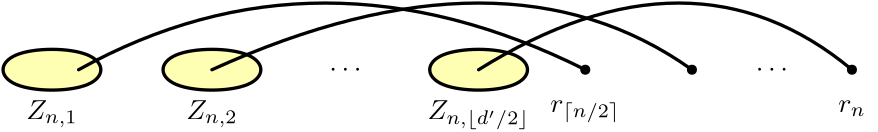 <?xml version="1.0"?>
<!DOCTYPE ipe SYSTEM "ipe.dtd">
<ipe version="70218" creator="Ipe 7.2.18">
<info created="D:20201026132206" modified="D:20201029073217"/>
<ipestyle name="basic">
<symbol name="arrow/arc(spx)">
<path stroke="sym-stroke" fill="sym-stroke" pen="sym-pen">
0 0 m
-1 0.333 l
-1 -0.333 l
h
</path>
</symbol>
<symbol name="arrow/farc(spx)">
<path stroke="sym-stroke" fill="white" pen="sym-pen">
0 0 m
-1 0.333 l
-1 -0.333 l
h
</path>
</symbol>
<symbol name="arrow/ptarc(spx)">
<path stroke="sym-stroke" fill="sym-stroke" pen="sym-pen">
0 0 m
-1 0.333 l
-0.8 0 l
-1 -0.333 l
h
</path>
</symbol>
<symbol name="arrow/fptarc(spx)">
<path stroke="sym-stroke" fill="white" pen="sym-pen">
0 0 m
-1 0.333 l
-0.8 0 l
-1 -0.333 l
h
</path>
</symbol>
<symbol name="mark/circle(sx)" transformations="translations">
<path fill="sym-stroke">
0.6 0 0 0.6 0 0 e
0.4 0 0 0.4 0 0 e
</path>
</symbol>
<symbol name="mark/disk(sx)" transformations="translations">
<path fill="sym-stroke">
0.6 0 0 0.6 0 0 e
</path>
</symbol>
<symbol name="mark/fdisk(sfx)" transformations="translations">
<group>
<path fill="sym-fill">
0.5 0 0 0.5 0 0 e
</path>
<path fill="sym-stroke" fillrule="eofill">
0.6 0 0 0.6 0 0 e
0.4 0 0 0.4 0 0 e
</path>
</group>
</symbol>
<symbol name="mark/box(sx)" transformations="translations">
<path fill="sym-stroke" fillrule="eofill">
-0.6 -0.6 m
0.6 -0.6 l
0.6 0.6 l
-0.6 0.6 l
h
-0.4 -0.4 m
0.4 -0.4 l
0.4 0.4 l
-0.4 0.4 l
h
</path>
</symbol>
<symbol name="mark/square(sx)" transformations="translations">
<path fill="sym-stroke">
-0.6 -0.6 m
0.6 -0.6 l
0.6 0.6 l
-0.6 0.6 l
h
</path>
</symbol>
<symbol name="mark/fsquare(sfx)" transformations="translations">
<group>
<path fill="sym-fill">
-0.5 -0.5 m
0.5 -0.5 l
0.5 0.5 l
-0.5 0.5 l
h
</path>
<path fill="sym-stroke" fillrule="eofill">
-0.6 -0.6 m
0.6 -0.6 l
0.6 0.6 l
-0.6 0.6 l
h
-0.4 -0.4 m
0.4 -0.4 l
0.4 0.4 l
-0.4 0.4 l
h
</path>
</group>
</symbol>
<symbol name="mark/cross(sx)" transformations="translations">
<group>
<path fill="sym-stroke">
-0.43 -0.57 m
0.57 0.43 l
0.43 0.57 l
-0.57 -0.43 l
h
</path>
<path fill="sym-stroke">
-0.43 0.57 m
0.57 -0.43 l
0.43 -0.57 l
-0.57 0.43 l
h
</path>
</group>
</symbol>
<symbol name="arrow/fnormal(spx)">
<path stroke="sym-stroke" fill="white" pen="sym-pen">
0 0 m
-1 0.333 l
-1 -0.333 l
h
</path>
</symbol>
<symbol name="arrow/pointed(spx)">
<path stroke="sym-stroke" fill="sym-stroke" pen="sym-pen">
0 0 m
-1 0.333 l
-0.8 0 l
-1 -0.333 l
h
</path>
</symbol>
<symbol name="arrow/fpointed(spx)">
<path stroke="sym-stroke" fill="white" pen="sym-pen">
0 0 m
-1 0.333 l
-0.8 0 l
-1 -0.333 l
h
</path>
</symbol>
<symbol name="arrow/linear(spx)">
<path stroke="sym-stroke" pen="sym-pen">
-1 0.333 m
0 0 l
-1 -0.333 l
</path>
</symbol>
<symbol name="arrow/fdouble(spx)">
<path stroke="sym-stroke" fill="white" pen="sym-pen">
0 0 m
-1 0.333 l
-1 -0.333 l
h
-1 0 m
-2 0.333 l
-2 -0.333 l
h
</path>
</symbol>
<symbol name="arrow/double(spx)">
<path stroke="sym-stroke" fill="sym-stroke" pen="sym-pen">
0 0 m
-1 0.333 l
-1 -0.333 l
h
-1 0 m
-2 0.333 l
-2 -0.333 l
h
</path>
</symbol>
<symbol name="arrow/mid-normal(spx)">
<path stroke="sym-stroke" fill="sym-stroke" pen="sym-pen">
0.5 0 m
-0.5 0.333 l
-0.5 -0.333 l
h
</path>
</symbol>
<symbol name="arrow/mid-fnormal(spx)">
<path stroke="sym-stroke" fill="white" pen="sym-pen">
0.5 0 m
-0.5 0.333 l
-0.5 -0.333 l
h
</path>
</symbol>
<symbol name="arrow/mid-pointed(spx)">
<path stroke="sym-stroke" fill="sym-stroke" pen="sym-pen">
0.5 0 m
-0.5 0.333 l
-0.3 0 l
-0.5 -0.333 l
h
</path>
</symbol>
<symbol name="arrow/mid-fpointed(spx)">
<path stroke="sym-stroke" fill="white" pen="sym-pen">
0.5 0 m
-0.5 0.333 l
-0.3 0 l
-0.5 -0.333 l
h
</path>
</symbol>
<symbol name="arrow/mid-double(spx)">
<path stroke="sym-stroke" fill="sym-stroke" pen="sym-pen">
1 0 m
0 0.333 l
0 -0.333 l
h
0 0 m
-1 0.333 l
-1 -0.333 l
h
</path>
</symbol>
<symbol name="arrow/mid-fdouble(spx)">
<path stroke="sym-stroke" fill="white" pen="sym-pen">
1 0 m
0 0.333 l
0 -0.333 l
h
0 0 m
-1 0.333 l
-1 -0.333 l
h
</path>
</symbol>
<pen name="heavier" value="0.8"/>
<pen name="fat" value="1.2"/>
<pen name="ultrafat" value="2"/>
<symbolsize name="large" value="5"/>
<symbolsize name="small" value="2"/>
<symbolsize name="tiny" value="1.1"/>
<arrowsize name="large" value="10"/>
<arrowsize name="small" value="5"/>
<arrowsize name="tiny" value="3"/>
<color name="red" value="1 0 0"/>
<color name="blue" value="0 0 1"/>
<color name="green" value="0 1 0"/>
<color name="yellow" value="1 1 0"/>
<color name="orange" value="1 0.647 0"/>
<color name="gold" value="1 0.843 0"/>
<color name="purple" value="0.627 0.125 0.941"/>
<color name="gray" value="0.745"/>
<color name="brown" value="0.647 0.165 0.165"/>
<color name="navy" value="0 0 0.502"/>
<color name="pink" value="1 0.753 0.796"/>
<color name="seagreen" value="0.18 0.545 0.341"/>
<color name="turquoise" value="0.251 0.878 0.816"/>
<color name="violet" value="0.933 0.51 0.933"/>
<color name="darkblue" value="0 0 0.545"/>
<color name="darkcyan" value="0 0.545 0.545"/>
<color name="darkgray" value="0.663"/>
<color name="darkgreen" value="0 0.392 0"/>
<color name="darkmagenta" value="0.545 0 0.545"/>
<color name="darkorange" value="1 0.549 0"/>
<color name="darkred" value="0.545 0 0"/>
<color name="lightblue" value="0.678 0.847 0.902"/>
<color name="lightcyan" value="0.878 1 1"/>
<color name="lightgray" value="0.827"/>
<color name="lightgreen" value="0.565 0.933 0.565"/>
<color name="lightyellow" value="1 1 0.878"/>
<dashstyle name="dotted" value="[1 3] 0"/>
<dashstyle name="dashed" value="[4] 0"/>
<dashstyle name="dash dotted" value="[4 2 1 2] 0"/>
<dashstyle name="dash dot dotted" value="[4 2 1 2 1 2] 0"/>
<textsize name="large" value="\large"/>
<textsize name="small" value="\small"/>
<textsize name="tiny" value="\tiny"/>
<textsize name="Large" value="\Large"/>
<textsize name="LARGE" value="\LARGE"/>
<textsize name="huge" value="\huge"/>
<textsize name="Huge" value="\Huge"/>
<textsize name="footnote" value="\footnotesize"/>
<textstyle name="center" begin="\begin{center}" end="\end{center}"/>
<textstyle name="itemize" begin="\begin{itemize}" end="\end{itemize}"/>
<textstyle name="item" begin="\begin{itemize}\item{}" end="\end{itemize}"/>
<gridsize name="4 pts" value="4"/>
<gridsize name="8 pts (~3 mm)" value="8"/>
<gridsize name="16 pts (~6 mm)" value="16"/>
<gridsize name="32 pts (~12 mm)" value="32"/>
<gridsize name="10 pts (~3.5 mm)" value="10"/>
<gridsize name="20 pts (~7 mm)" value="20"/>
<gridsize name="14 pts (~5 mm)" value="14"/>
<gridsize name="28 pts (~10 mm)" value="28"/>
<gridsize name="56 pts (~20 mm)" value="56"/>
<anglesize name="90 deg" value="90"/>
<anglesize name="60 deg" value="60"/>
<anglesize name="45 deg" value="45"/>
<anglesize name="30 deg" value="30"/>
<anglesize name="22.5 deg" value="22.5"/>
<opacity name="10%" value="0.1"/>
<opacity name="30%" value="0.3"/>
<opacity name="50%" value="0.5"/>
<opacity name="75%" value="0.75"/>
<tiling name="falling" angle="-60" step="4" width="1"/>
<tiling name="rising" angle="30" step="4" width="1"/>
</ipestyle>
<ipestyle name="brew">
<pen name="fattyfatfat" value="4"/>
<color name="aliceblue" value="0.941 0.973 1"/>
<color name="brew1" value="0.552 0.827 0.78"/>
<color name="brew2" value="1 1 0.701"/>
<color name="brew3" value="0.745 0.729 0.854"/>
<color name="brew4" value="0.984 0.501 0.447"/>
<color name="brew5" value="0.501 0.694 0.827"/>
<color name="brew6" value="0.992 0.705 0.384"/>
<color name="brew7" value="0.701 0.87 0.411"/>
<color name="brew8" value="0.988 0.803 0.898"/>
</ipestyle>
<page>
<layer name="alpha"/>
<layer name="beta"/>
<view layers="alpha" active="alpha"/>
<view layers="beta" active="beta"/>
<path layer="alpha" matrix="1.2 0 0 1 -52 0" stroke="black" fill="brew2" pen="fat">
128 704
128 688
160 688
160 704 u
</path>
<path matrix="1.2 0 0 1 -52 0" stroke="black" fill="brew2" pen="fat">
176 704
176 688
208 688
208 704 u
</path>
<path matrix="1.2 0 0 1 -52 0" stroke="black" fill="brew2" pen="fat">
256 704
256 688
288 688
288 704 u
</path>
<text matrix="1.2 0 0 1 -52 0" transformations="translations" pos="232 696" stroke="black" type="label" width="11.623" height="4.428" depth="0" halign="center" valign="center" style="math">\cdots</text>
<use matrix="1.2 0 0 1 -52 0" name="mark/disk(sx)" pos="304 696" size="normal" stroke="black"/>
<text matrix="1.2 0 0 1 -52 5" transformations="translations" pos="144 680" stroke="black" type="label" width="18.561" height="6.808" depth="2.85" halign="center" valign="top" style="math">Z_{n,1}</text>
<text matrix="1.2 0 0 1 5.6 5" transformations="translations" pos="144 680" stroke="black" type="label" width="18.561" height="6.808" depth="2.85" halign="center" valign="top" style="math">Z_{n,2}</text>
<text matrix="1.2 0 0 1 101.6 5" transformations="translations" pos="144 680" stroke="black" type="label" width="36.791" height="6.81" depth="3.54" halign="center" valign="top" style="math">Z_{n,\lfloor d&apos;/2\rfloor}</text>
<text matrix="1.2 0 0 1 140 5" transformations="translations" pos="144 680" stroke="black" type="label" width="25.277" height="4.292" depth="3.54" halign="center" valign="top" style="math">r_{\lceil n/2\rceil}</text>
<use matrix="1.2 0 0 1 -13.6 0" name="mark/disk(sx)" pos="304 696" size="normal" stroke="black"/>
<text matrix="1.2 0 0 1 178.4 5" transformations="translations" pos="144 680" stroke="white" type="label" width="35.364" height="4.292" depth="3.54" halign="center" valign="top" style="math">r_{\lceil n/2\rceil+1}</text>
<use matrix="1.2 0 0 1 44 0" name="mark/disk(sx)" pos="304 696" size="normal" stroke="black"/>
<text matrix="1.2 0 0 1 236 5" transformations="translations" pos="144 680" stroke="black" type="label" width="9.918" height="4.294" depth="1.49" halign="center" valign="top" style="math">r_{n}</text>
<text matrix="1.2 0 0 1 101.6 0" transformations="translations" pos="232 696" stroke="black" type="label" width="11.623" height="4.428" depth="0" halign="center" valign="center" style="math">\cdots</text>
<path matrix="1.2 0 0 1 -52 0" stroke="black" pen="fat" cap="1">
304 696 m
224 744
152 696 c
</path>
<path matrix="1.2 0 0 1 -52 0" stroke="black" pen="fat" cap="1">
336 696 m
280 744
192 696 c
</path>
<path matrix="1.2 0 0 1 -52 0" stroke="black" pen="fat" cap="1">
384 696 m
336 744
272 696 c
</path>
<path layer="beta" matrix="1.2 0 0 1 72.8 0" stroke="black" fill="brew2" pen="fat">
128 704
128 688
160 688
160 704 u
</path>
<path matrix="1.2 0 0 1 72.8 0" stroke="black" fill="brew2" pen="fat">
176 704
176 688
208 688
208 704 u
</path>
<path matrix="1.2 0 0 1 72.8 0" stroke="black" fill="brew2" pen="fat">
256 704
256 688
288 688
288 704 u
</path>
<text matrix="1.2 0 0 1 72.8 0" transformations="translations" pos="232 696" stroke="black" type="label" width="11.623" height="4.428" depth="0" halign="center" valign="center" style="math">\cdots</text>
<use matrix="1.2 0 0 1 -253.6 0" name="mark/disk(sx)" pos="304 696" size="normal" stroke="black"/>
<text matrix="1.2 0 0 1 72.8 5" transformations="translations" pos="144 680" stroke="black" type="label" width="39.587" height="6.81" depth="3.54" halign="center" valign="top" style="math">Z_{\lceil d&apos;/2\rceil+1}</text>
<text matrix="1.2 0 0 1 130.4 5" transformations="translations" pos="144 680" stroke="black" type="label" width="21.146" height="6.812" depth="2.32" halign="center" valign="top" style="math">Z_{s+2}</text>
<text matrix="1.2 0 0 1 226.4 5" transformations="translations" pos="144 680" stroke="black" type="label" width="15.03" height="6.812" depth="1.49" halign="center" valign="top" style="math">Z_{2s}</text>
<text matrix="1.2 0 0 1 -61.6 5" transformations="translations" pos="144 680" stroke="black" type="label" width="8.964" height="4.294" depth="1.49" halign="center" valign="top" style="math">r_{1}</text>
<use matrix="1.2 0 0 1 -215.2 0" name="mark/disk(sx)" pos="304 696" size="normal" stroke="black"/>
<text matrix="1.2 0 0 1 -23.2 5" transformations="translations" pos="144 680" stroke="black" type="label" width="8.964" height="4.294" depth="1.49" halign="center" valign="top" style="math">r_{2}</text>
<use matrix="1.2 0 0 1 -157.6 0" name="mark/disk(sx)" pos="304 696" size="normal" stroke="black"/>
<text matrix="1.2 0 0 1 34.4 5" transformations="translations" pos="144 680" stroke="black" type="label" width="25.277" height="4.292" depth="3.54" halign="center" valign="top" style="math">r_{\lceil n/2\rceil}</text>
<text matrix="1.2 0 0 1 -100 0" transformations="translations" pos="232 696" stroke="black" type="label" width="11.623" height="4.428" depth="0" halign="center" valign="center" style="math">\cdots</text>
<path matrix="1.2 0 0 1 -52 0" stroke="black" pen="fat" cap="1">
216 696 m
312 744
376 696 c
</path>
<path matrix="1.2 0 0 1 -52 0" stroke="black" pen="fat" cap="1">
168 696 m
248 744
296 696 c
</path>
<path matrix="1.2 0 0 1 -52 0" stroke="black" pen="fat" cap="1">
136 696 m
200 744
248 696 c
</path>
</page>
</ipe>
